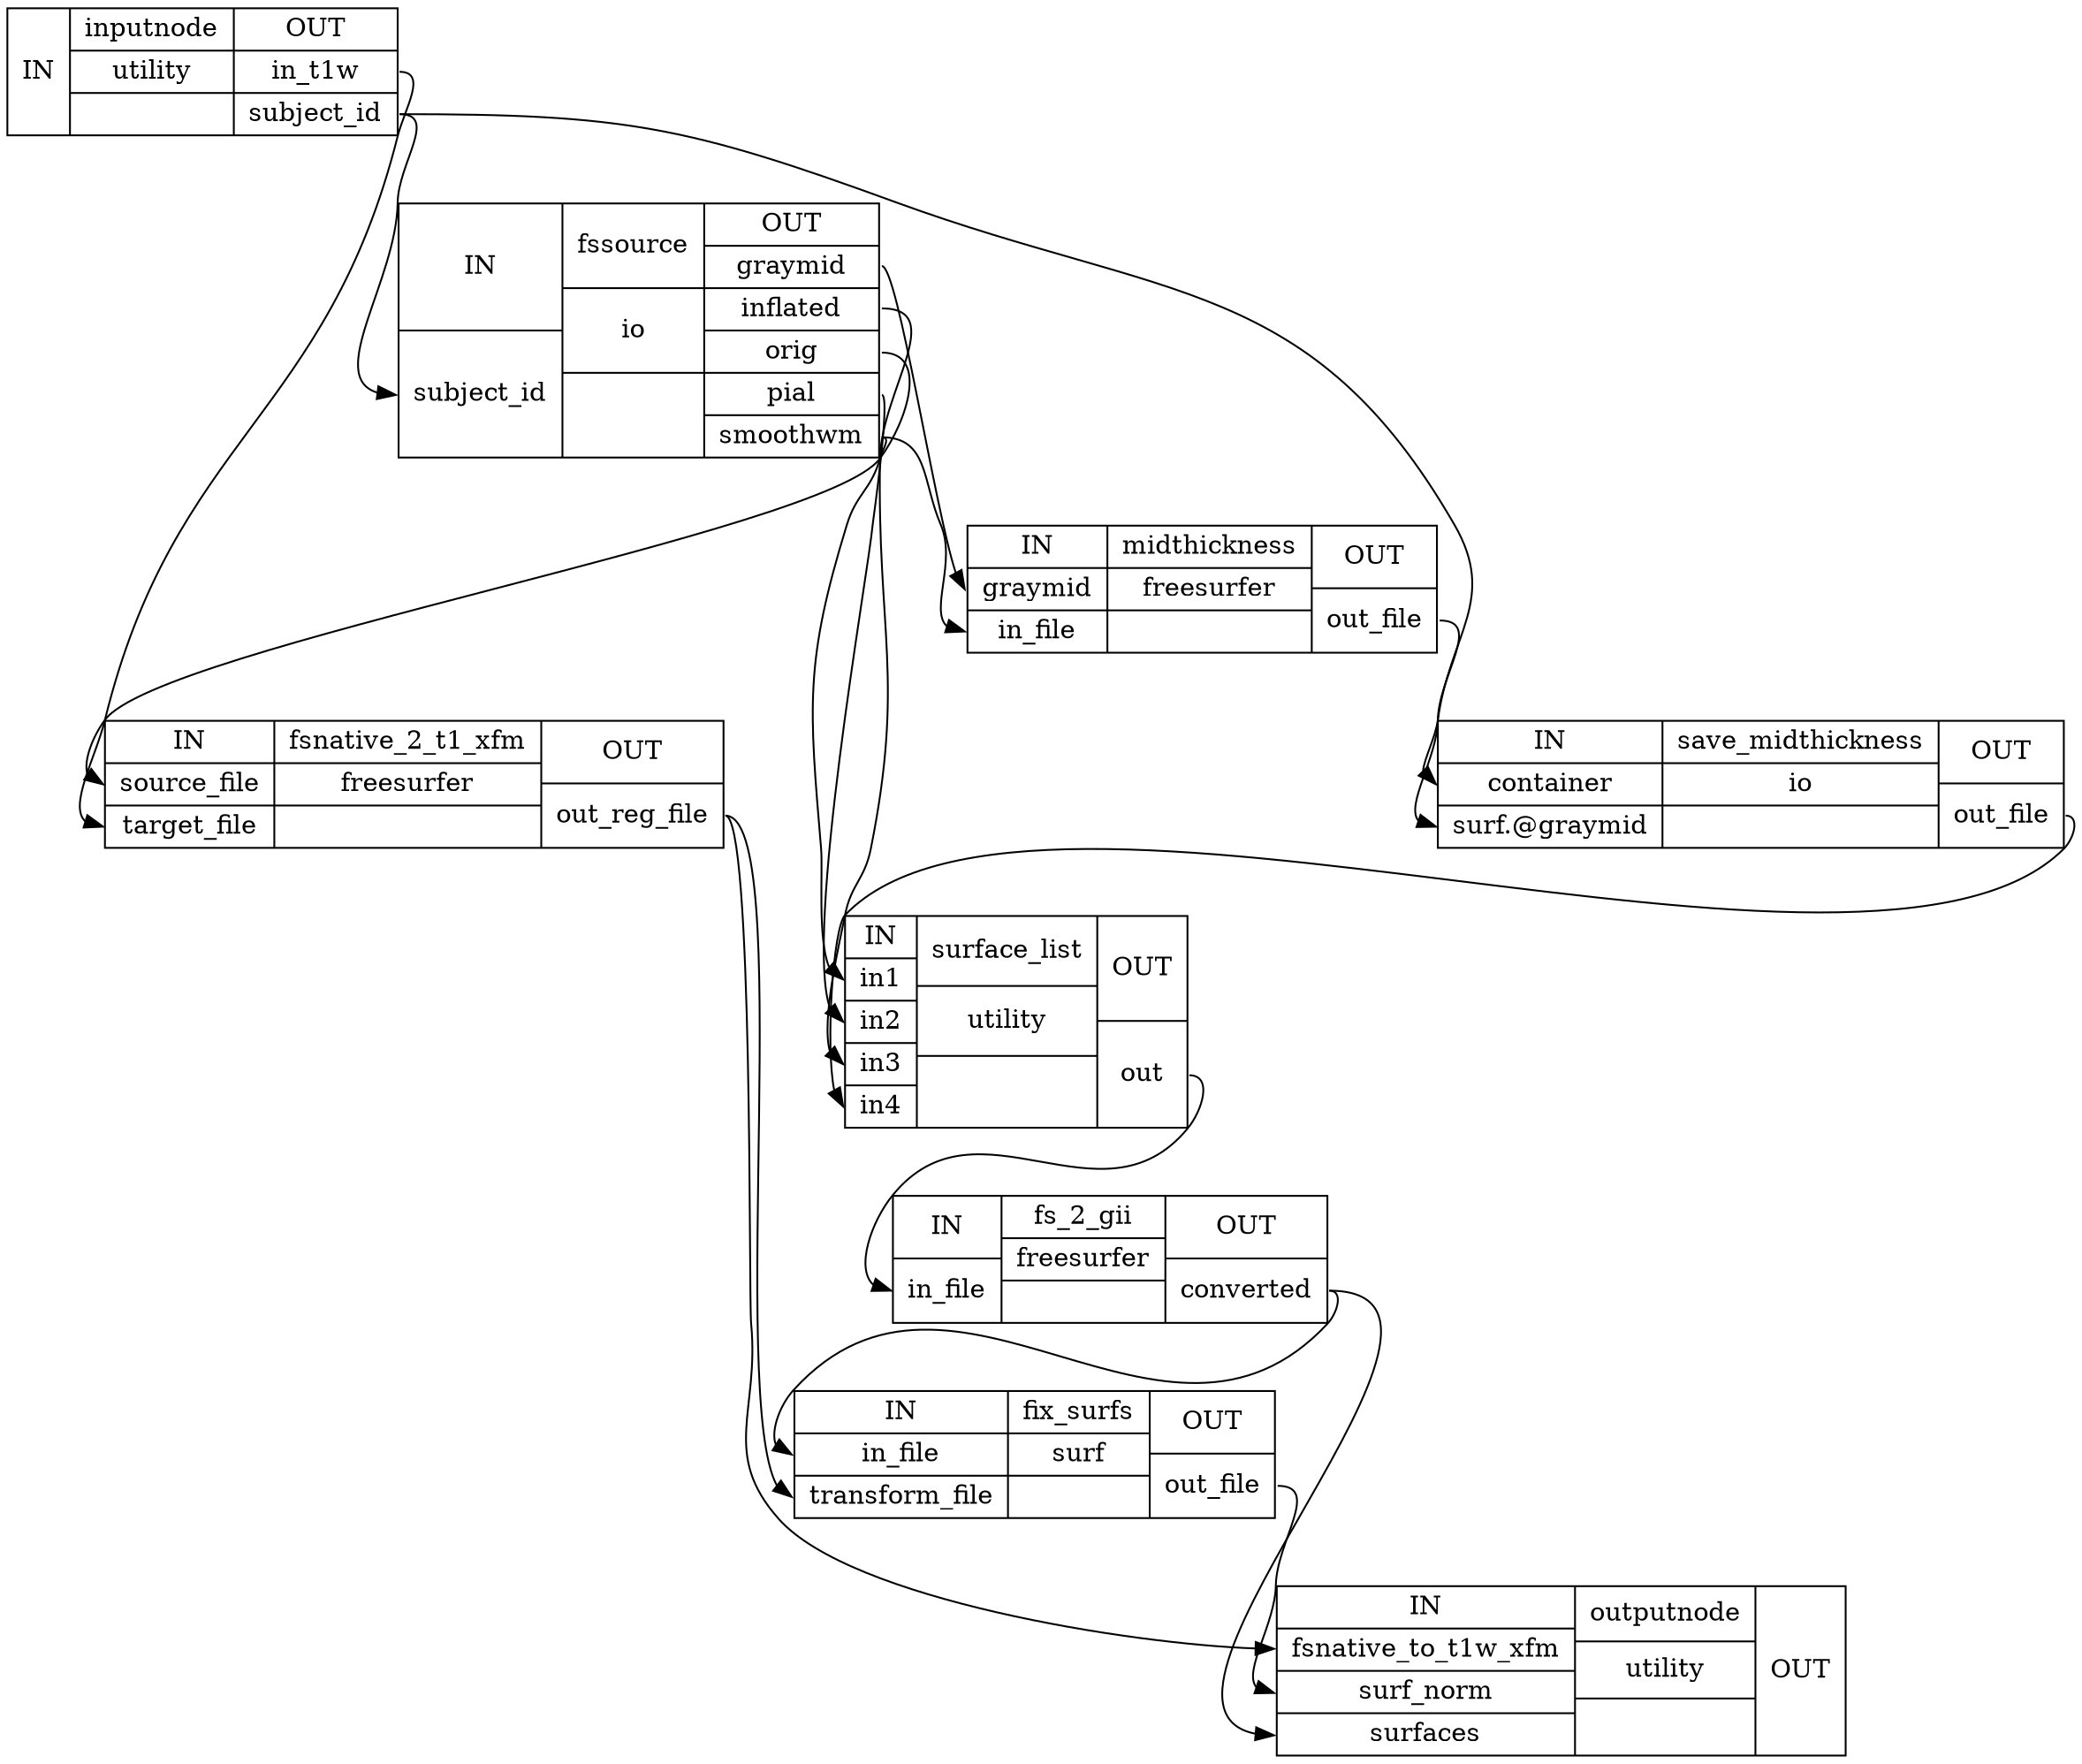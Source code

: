 digraph structs {
node [shape=record];
gifti_surface_wfinputnode [label="{IN}|{ inputnode | utility |  }|{OUT|<outint1w> in_t1w|<outsubjectid> subject_id}"];
gifti_surface_wffssource [label="{IN|<insubjectid> subject_id}|{ fssource | io |  }|{OUT|<outgraymid> graymid|<outinflated> inflated|<outorig> orig|<outpial> pial|<outsmoothwm> smoothwm}"];
gifti_surface_wffsnative_2_t1_xfm [label="{IN|<insourcefile> source_file|<intargetfile> target_file}|{ fsnative_2_t1_xfm | freesurfer |  }|{OUT|<outoutregfile> out_reg_file}"];
gifti_surface_wfmidthickness [label="{IN|<ingraymid> graymid|<ininfile> in_file}|{ midthickness | freesurfer |  }|{OUT|<outoutfile> out_file}"];
gifti_surface_wfsave_midthickness [label="{IN|<incontainer> container|<insurfgraymid> surf.@graymid}|{ save_midthickness | io |  }|{OUT|<outoutfile> out_file}"];
gifti_surface_wfsurface_list [label="{IN|<inin1> in1|<inin2> in2|<inin3> in3|<inin4> in4}|{ surface_list | utility |  }|{OUT|<outout> out}"];
gifti_surface_wffs_2_gii [label="{IN|<ininfile> in_file}|{ fs_2_gii | freesurfer |  }|{OUT|<outconverted> converted}"];
gifti_surface_wffix_surfs [label="{IN|<ininfile> in_file|<intransformfile> transform_file}|{ fix_surfs | surf |  }|{OUT|<outoutfile> out_file}"];
gifti_surface_wfoutputnode [label="{IN|<infsnativetot1wxfm> fsnative_to_t1w_xfm|<insurfnorm> surf_norm|<insurfaces> surfaces}|{ outputnode | utility |  }|{OUT}"];
gifti_surface_wffix_surfs:outoutfile:e -> gifti_surface_wfoutputnode:insurfnorm:w;
gifti_surface_wffs_2_gii:outconverted:e -> gifti_surface_wffix_surfs:ininfile:w;
gifti_surface_wffs_2_gii:outconverted:e -> gifti_surface_wfoutputnode:insurfaces:w;
gifti_surface_wffsnative_2_t1_xfm:outoutregfile:e -> gifti_surface_wffix_surfs:intransformfile:w;
gifti_surface_wffsnative_2_t1_xfm:outoutregfile:e -> gifti_surface_wfoutputnode:infsnativetot1wxfm:w;
gifti_surface_wffssource:outgraymid:e -> gifti_surface_wfmidthickness:ingraymid:w;
gifti_surface_wffssource:outinflated:e -> gifti_surface_wfsurface_list:inin3:w;
gifti_surface_wffssource:outorig:e -> gifti_surface_wffsnative_2_t1_xfm:insourcefile:w;
gifti_surface_wffssource:outpial:e -> gifti_surface_wfsurface_list:inin2:w;
gifti_surface_wffssource:outsmoothwm:e -> gifti_surface_wfmidthickness:ininfile:w;
gifti_surface_wffssource:outsmoothwm:e -> gifti_surface_wfsurface_list:inin1:w;
gifti_surface_wfinputnode:outint1w:e -> gifti_surface_wffsnative_2_t1_xfm:intargetfile:w;
gifti_surface_wfinputnode:outsubjectid:e -> gifti_surface_wffssource:insubjectid:w;
gifti_surface_wfinputnode:outsubjectid:e -> gifti_surface_wfsave_midthickness:incontainer:w;
gifti_surface_wfmidthickness:outoutfile:e -> gifti_surface_wfsave_midthickness:insurfgraymid:w;
gifti_surface_wfsave_midthickness:outoutfile:e -> gifti_surface_wfsurface_list:inin4:w;
gifti_surface_wfsurface_list:outout:e -> gifti_surface_wffs_2_gii:ininfile:w;
}